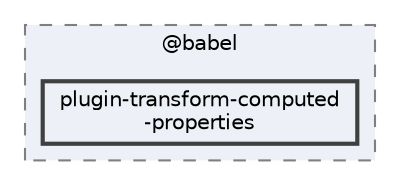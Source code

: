 digraph "pkiclassroomrescheduler/src/main/frontend/node_modules/@babel/plugin-transform-computed-properties"
{
 // LATEX_PDF_SIZE
  bgcolor="transparent";
  edge [fontname=Helvetica,fontsize=10,labelfontname=Helvetica,labelfontsize=10];
  node [fontname=Helvetica,fontsize=10,shape=box,height=0.2,width=0.4];
  compound=true
  subgraph clusterdir_bc8070c8b402176472541bb6f0cba6df {
    graph [ bgcolor="#edf0f7", pencolor="grey50", label="@babel", fontname=Helvetica,fontsize=10 style="filled,dashed", URL="dir_bc8070c8b402176472541bb6f0cba6df.html",tooltip=""]
  dir_704e10aea148e2dd27c99bcf111593e0 [label="plugin-transform-computed\l-properties", fillcolor="#edf0f7", color="grey25", style="filled,bold", URL="dir_704e10aea148e2dd27c99bcf111593e0.html",tooltip=""];
  }
}
